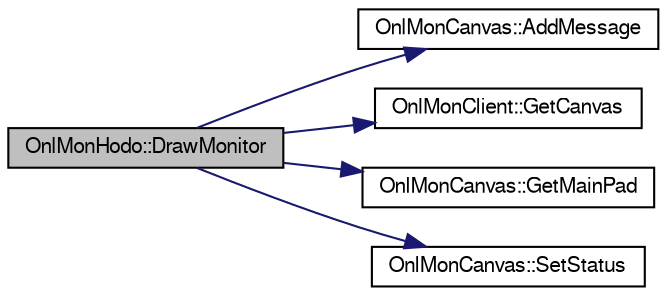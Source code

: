 digraph "OnlMonHodo::DrawMonitor"
{
  bgcolor="transparent";
  edge [fontname="FreeSans",fontsize="10",labelfontname="FreeSans",labelfontsize="10"];
  node [fontname="FreeSans",fontsize="10",shape=record];
  rankdir="LR";
  Node1 [label="OnlMonHodo::DrawMonitor",height=0.2,width=0.4,color="black", fillcolor="grey75", style="filled" fontcolor="black"];
  Node1 -> Node2 [color="midnightblue",fontsize="10",style="solid",fontname="FreeSans"];
  Node2 [label="OnlMonCanvas::AddMessage",height=0.2,width=0.4,color="black",URL="$df/ddc/classOnlMonCanvas.html#a83334e848c8a13d6ba7e76a2b6b03f7c"];
  Node1 -> Node3 [color="midnightblue",fontsize="10",style="solid",fontname="FreeSans"];
  Node3 [label="OnlMonClient::GetCanvas",height=0.2,width=0.4,color="black",URL="$d9/d62/classOnlMonClient.html#a30958880ab524ef1a22e3224dfb667e1"];
  Node1 -> Node4 [color="midnightblue",fontsize="10",style="solid",fontname="FreeSans"];
  Node4 [label="OnlMonCanvas::GetMainPad",height=0.2,width=0.4,color="black",URL="$df/ddc/classOnlMonCanvas.html#aec0773674b0c23cc053658c3a4526183"];
  Node1 -> Node5 [color="midnightblue",fontsize="10",style="solid",fontname="FreeSans"];
  Node5 [label="OnlMonCanvas::SetStatus",height=0.2,width=0.4,color="black",URL="$df/ddc/classOnlMonCanvas.html#a965335816e1bdd68a3c96b9ab5a72e2f"];
}
